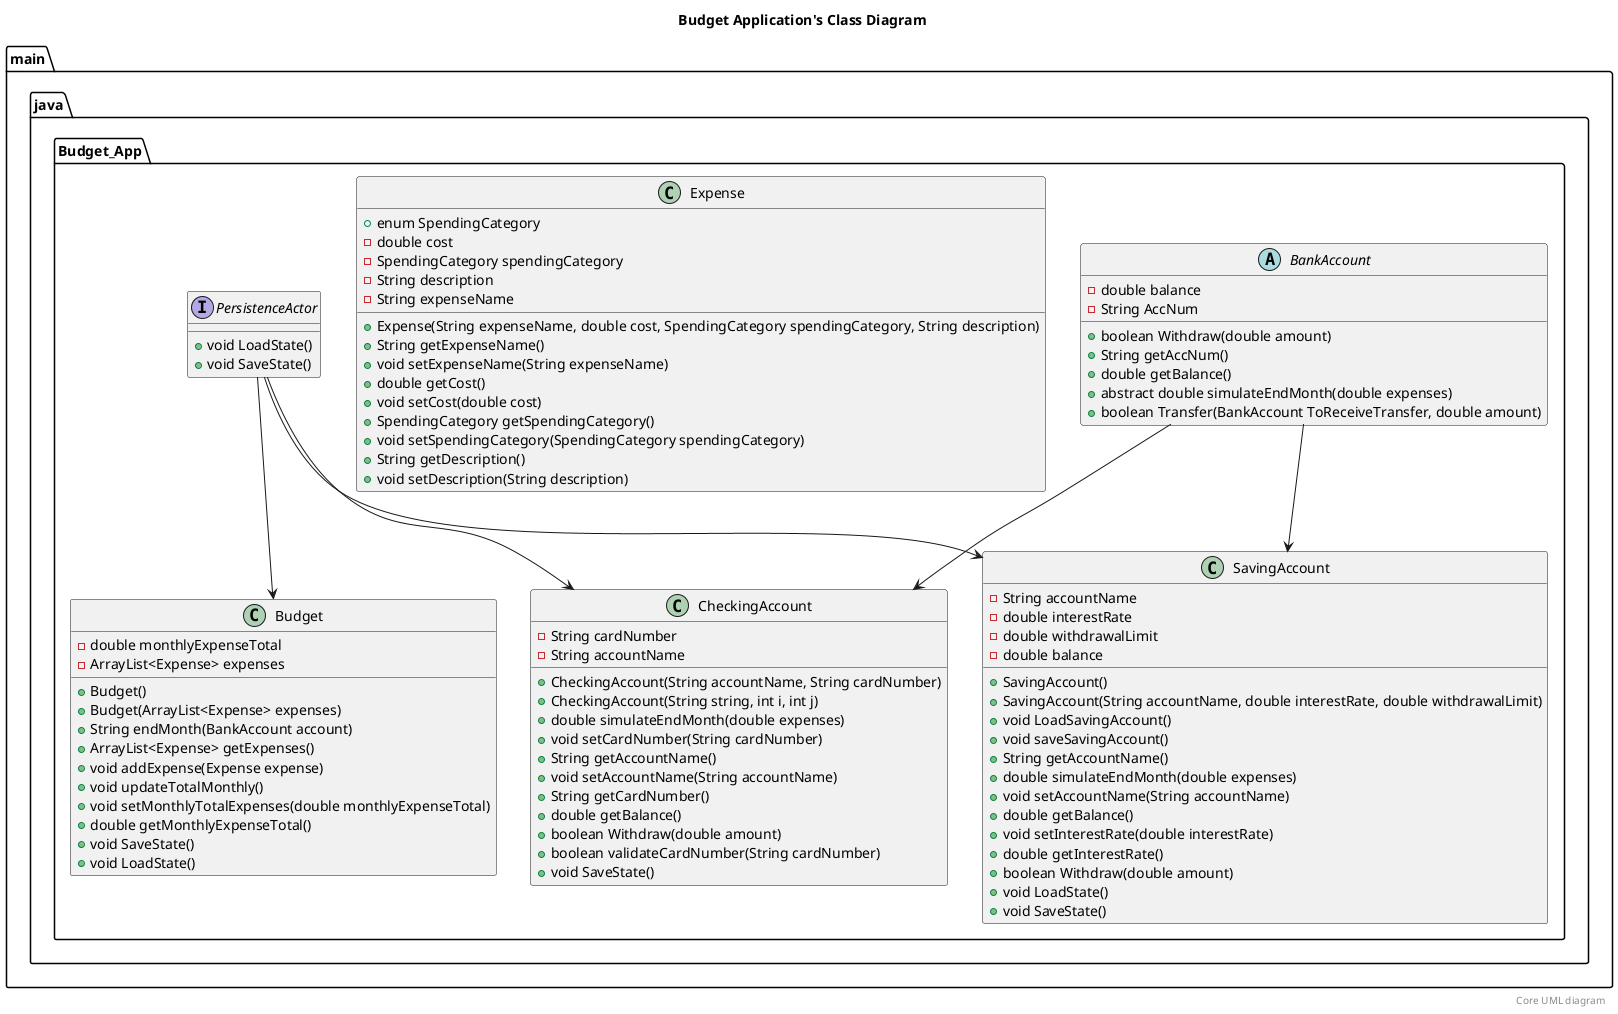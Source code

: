 @startuml "Class diagram"
title Budget Application's Class Diagram

namespace main.java {
    namespace Budget_App {
        abstract class main.java.Budget_App.BankAccount {
            - double balance
            - String AccNum

            + boolean Withdraw(double amount)
            + String getAccNum()
            + double getBalance() 
            + abstract double simulateEndMonth(double expenses)
            + boolean Transfer(BankAccount ToReceiveTransfer, double amount)
        }

        class main.java.Budget_App.Budget {
            - double monthlyExpenseTotal
            - ArrayList<Expense> expenses

            + Budget()
            + Budget(ArrayList<Expense> expenses)
            + String endMonth(BankAccount account)
            + ArrayList<Expense> getExpenses()
            + void addExpense(Expense expense)
            + void updateTotalMonthly()
            + void setMonthlyTotalExpenses(double monthlyExpenseTotal)
            + double getMonthlyExpenseTotal()
            + void SaveState()
            + void LoadState()
        }

        class main.java.Budget_App.CheckingAccount {
            - String cardNumber
            - String accountName

            + CheckingAccount(String accountName, String cardNumber)
            + CheckingAccount(String string, int i, int j)
            + double simulateEndMonth(double expenses)
            + void setCardNumber(String cardNumber)
            + String getAccountName()
            + void setAccountName(String accountName)
            + String getCardNumber()
            + double getBalance()
            + boolean Withdraw(double amount)
            + boolean validateCardNumber(String cardNumber)
            + void SaveState()
        }

        class main.java.Budget_App.SavingAccount {
            - String accountName
            - double interestRate
            - double withdrawalLimit
            - double balance

            + SavingAccount()
            + SavingAccount(String accountName, double interestRate, double withdrawalLimit)
            + void LoadSavingAccount()
            + void saveSavingAccount()
            + String getAccountName()
            + double simulateEndMonth(double expenses)
            + void setAccountName(String accountName)
            + double getBalance()
            + void setInterestRate(double interestRate)
            + double getInterestRate()
            + boolean Withdraw(double amount)
            + void LoadState()
            + void SaveState()
        }

        class main.java.Budget_App.Expense {
            + enum SpendingCategory
            - double cost
            - SpendingCategory spendingCategory
            - String description
            - String expenseName

            + Expense(String expenseName, double cost, SpendingCategory spendingCategory, String description)
            + String getExpenseName()
            + void setExpenseName(String expenseName)
            + double getCost()
            + void setCost(double cost)
            + SpendingCategory getSpendingCategory()
            + void setSpendingCategory(SpendingCategory spendingCategory)
            + String getDescription()
            + void setDescription(String description)
        }

        interface main.java.Budget_App.PersistenceActor {
            + void LoadState()
            + void SaveState()
        }

        PersistenceActor --> SavingAccount
        PersistenceActor --> CheckingAccount
        PersistenceActor --> Budget

        BankAccount --> SavingAccount
        BankAccount --> CheckingAccount
    }
}

right footer
    Core UML diagram
endfooter

@enduml
